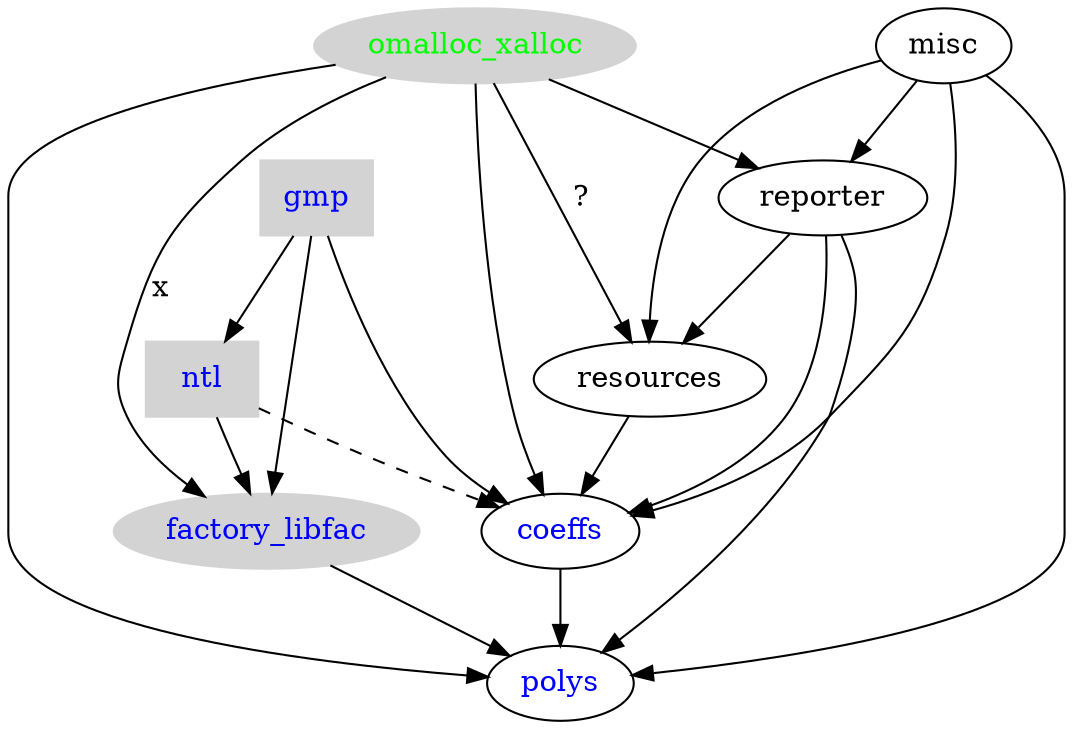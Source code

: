 digraph singular {
	gmp [ color=lightgrey, fontcolor=blue, style=filled, shape=box ];
	gmp -> ntl;
	gmp -> factory_libfac;
	gmp -> coeffs;
	ntl [ color=lightgrey, fontcolor=blue, style=filled, shape=box ];
	ntl -> factory_libfac;
	omalloc_xalloc [ color=lightgrey, fontcolor=green, style=filled ];
	omalloc_xalloc -> factory_libfac [label="x"];
	omalloc_xalloc -> reporter;
	omalloc_xalloc -> resources [label="?"];
	omalloc_xalloc -> coeffs;
	omalloc_xalloc -> polys;
	factory_libfac [ color=lightgrey, fontcolor=blue, style=filled ];
	factory_libfac -> polys;
	misc -> reporter;
	misc -> resources;
	misc -> coeffs;
	misc -> polys;
	reporter -> resources;
	reporter -> coeffs;
	reporter -> polys;
	resources -> coeffs;
	coeffs [ fontcolor=blue ];
	coeffs -> polys;
	edge [style=dashed];
	ntl -> coeffs;
	polys [ fontcolor=blue ];
}

// dot -Tpng -o singular.png singular.dot

// boxed = third party
// filled = external
// blue = math
